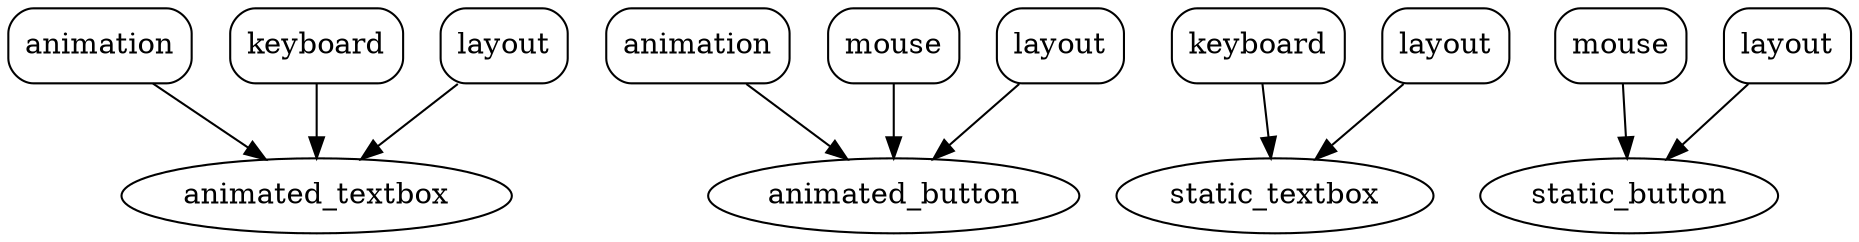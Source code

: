 

digraph
{
    animation0 [shape="rectangle", style="rounded", label="animation"]
    keyboard0 [shape="rectangle", style="rounded", label="keyboard"]
    layout0 [shape="rectangle", style="rounded", label="layout"]

    animation1 [shape="rectangle", style="rounded", label="animation"]
    mouse1 [shape="rectangle", style="rounded", label="mouse"]
    layout1 [shape="rectangle", style="rounded", label="layout"]

    keyboard2 [shape="rectangle", style="rounded", label="keyboard"]
    layout2 [shape="rectangle", style="rounded", label="layout"]

    mouse3 [shape="rectangle", style="rounded", label="mouse"]
    layout3 [shape="rectangle", style="rounded", label="layout"]

    animation0 -> animated_textbox
    keyboard0 -> animated_textbox
    layout0 -> animated_textbox

    animation1 -> animated_button
    mouse1 -> animated_button
    layout1 -> animated_button

    keyboard2 -> static_textbox
    layout2 -> static_textbox

    mouse3 -> static_button
    layout3 -> static_button
}


